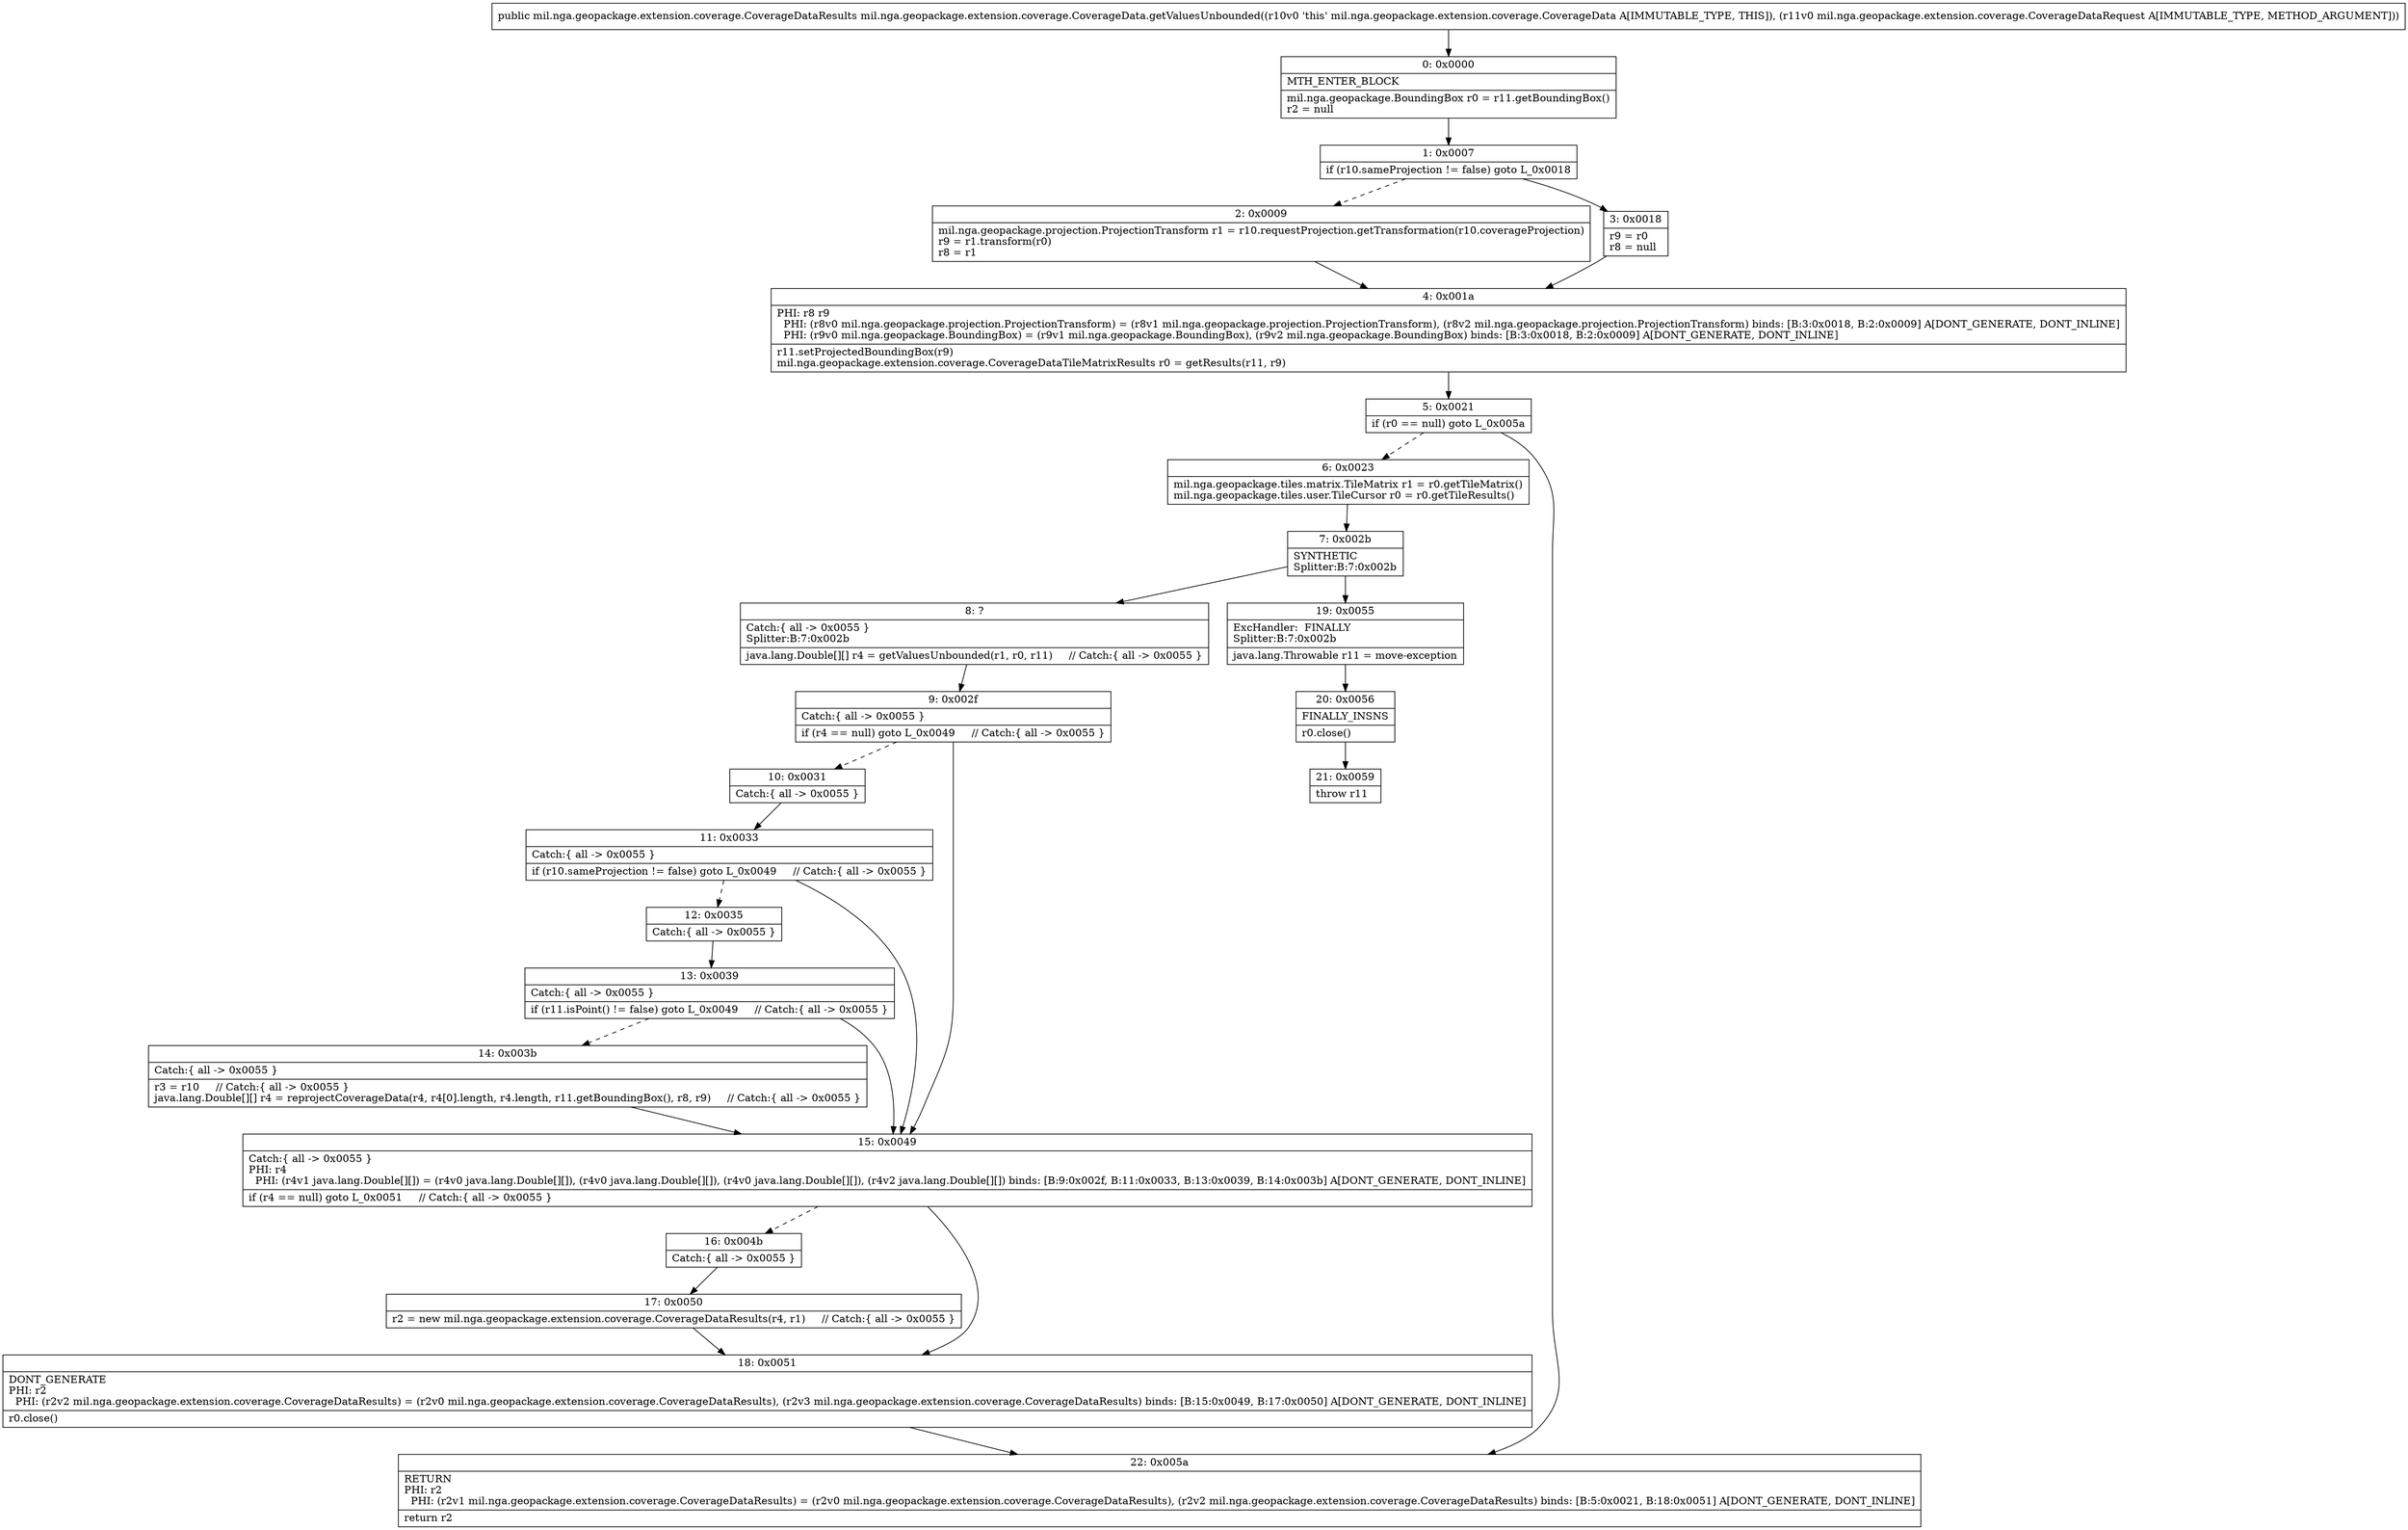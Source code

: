 digraph "CFG formil.nga.geopackage.extension.coverage.CoverageData.getValuesUnbounded(Lmil\/nga\/geopackage\/extension\/coverage\/CoverageDataRequest;)Lmil\/nga\/geopackage\/extension\/coverage\/CoverageDataResults;" {
Node_0 [shape=record,label="{0\:\ 0x0000|MTH_ENTER_BLOCK\l|mil.nga.geopackage.BoundingBox r0 = r11.getBoundingBox()\lr2 = null\l}"];
Node_1 [shape=record,label="{1\:\ 0x0007|if (r10.sameProjection != false) goto L_0x0018\l}"];
Node_2 [shape=record,label="{2\:\ 0x0009|mil.nga.geopackage.projection.ProjectionTransform r1 = r10.requestProjection.getTransformation(r10.coverageProjection)\lr9 = r1.transform(r0)\lr8 = r1\l}"];
Node_3 [shape=record,label="{3\:\ 0x0018|r9 = r0\lr8 = null\l}"];
Node_4 [shape=record,label="{4\:\ 0x001a|PHI: r8 r9 \l  PHI: (r8v0 mil.nga.geopackage.projection.ProjectionTransform) = (r8v1 mil.nga.geopackage.projection.ProjectionTransform), (r8v2 mil.nga.geopackage.projection.ProjectionTransform) binds: [B:3:0x0018, B:2:0x0009] A[DONT_GENERATE, DONT_INLINE]\l  PHI: (r9v0 mil.nga.geopackage.BoundingBox) = (r9v1 mil.nga.geopackage.BoundingBox), (r9v2 mil.nga.geopackage.BoundingBox) binds: [B:3:0x0018, B:2:0x0009] A[DONT_GENERATE, DONT_INLINE]\l|r11.setProjectedBoundingBox(r9)\lmil.nga.geopackage.extension.coverage.CoverageDataTileMatrixResults r0 = getResults(r11, r9)\l}"];
Node_5 [shape=record,label="{5\:\ 0x0021|if (r0 == null) goto L_0x005a\l}"];
Node_6 [shape=record,label="{6\:\ 0x0023|mil.nga.geopackage.tiles.matrix.TileMatrix r1 = r0.getTileMatrix()\lmil.nga.geopackage.tiles.user.TileCursor r0 = r0.getTileResults()\l}"];
Node_7 [shape=record,label="{7\:\ 0x002b|SYNTHETIC\lSplitter:B:7:0x002b\l}"];
Node_8 [shape=record,label="{8\:\ ?|Catch:\{ all \-\> 0x0055 \}\lSplitter:B:7:0x002b\l|java.lang.Double[][] r4 = getValuesUnbounded(r1, r0, r11)     \/\/ Catch:\{ all \-\> 0x0055 \}\l}"];
Node_9 [shape=record,label="{9\:\ 0x002f|Catch:\{ all \-\> 0x0055 \}\l|if (r4 == null) goto L_0x0049     \/\/ Catch:\{ all \-\> 0x0055 \}\l}"];
Node_10 [shape=record,label="{10\:\ 0x0031|Catch:\{ all \-\> 0x0055 \}\l}"];
Node_11 [shape=record,label="{11\:\ 0x0033|Catch:\{ all \-\> 0x0055 \}\l|if (r10.sameProjection != false) goto L_0x0049     \/\/ Catch:\{ all \-\> 0x0055 \}\l}"];
Node_12 [shape=record,label="{12\:\ 0x0035|Catch:\{ all \-\> 0x0055 \}\l}"];
Node_13 [shape=record,label="{13\:\ 0x0039|Catch:\{ all \-\> 0x0055 \}\l|if (r11.isPoint() != false) goto L_0x0049     \/\/ Catch:\{ all \-\> 0x0055 \}\l}"];
Node_14 [shape=record,label="{14\:\ 0x003b|Catch:\{ all \-\> 0x0055 \}\l|r3 = r10     \/\/ Catch:\{ all \-\> 0x0055 \}\ljava.lang.Double[][] r4 = reprojectCoverageData(r4, r4[0].length, r4.length, r11.getBoundingBox(), r8, r9)     \/\/ Catch:\{ all \-\> 0x0055 \}\l}"];
Node_15 [shape=record,label="{15\:\ 0x0049|Catch:\{ all \-\> 0x0055 \}\lPHI: r4 \l  PHI: (r4v1 java.lang.Double[][]) = (r4v0 java.lang.Double[][]), (r4v0 java.lang.Double[][]), (r4v0 java.lang.Double[][]), (r4v2 java.lang.Double[][]) binds: [B:9:0x002f, B:11:0x0033, B:13:0x0039, B:14:0x003b] A[DONT_GENERATE, DONT_INLINE]\l|if (r4 == null) goto L_0x0051     \/\/ Catch:\{ all \-\> 0x0055 \}\l}"];
Node_16 [shape=record,label="{16\:\ 0x004b|Catch:\{ all \-\> 0x0055 \}\l}"];
Node_17 [shape=record,label="{17\:\ 0x0050|r2 = new mil.nga.geopackage.extension.coverage.CoverageDataResults(r4, r1)     \/\/ Catch:\{ all \-\> 0x0055 \}\l}"];
Node_18 [shape=record,label="{18\:\ 0x0051|DONT_GENERATE\lPHI: r2 \l  PHI: (r2v2 mil.nga.geopackage.extension.coverage.CoverageDataResults) = (r2v0 mil.nga.geopackage.extension.coverage.CoverageDataResults), (r2v3 mil.nga.geopackage.extension.coverage.CoverageDataResults) binds: [B:15:0x0049, B:17:0x0050] A[DONT_GENERATE, DONT_INLINE]\l|r0.close()\l}"];
Node_19 [shape=record,label="{19\:\ 0x0055|ExcHandler:  FINALLY\lSplitter:B:7:0x002b\l|java.lang.Throwable r11 = move\-exception\l}"];
Node_20 [shape=record,label="{20\:\ 0x0056|FINALLY_INSNS\l|r0.close()\l}"];
Node_21 [shape=record,label="{21\:\ 0x0059|throw r11\l}"];
Node_22 [shape=record,label="{22\:\ 0x005a|RETURN\lPHI: r2 \l  PHI: (r2v1 mil.nga.geopackage.extension.coverage.CoverageDataResults) = (r2v0 mil.nga.geopackage.extension.coverage.CoverageDataResults), (r2v2 mil.nga.geopackage.extension.coverage.CoverageDataResults) binds: [B:5:0x0021, B:18:0x0051] A[DONT_GENERATE, DONT_INLINE]\l|return r2\l}"];
MethodNode[shape=record,label="{public mil.nga.geopackage.extension.coverage.CoverageDataResults mil.nga.geopackage.extension.coverage.CoverageData.getValuesUnbounded((r10v0 'this' mil.nga.geopackage.extension.coverage.CoverageData A[IMMUTABLE_TYPE, THIS]), (r11v0 mil.nga.geopackage.extension.coverage.CoverageDataRequest A[IMMUTABLE_TYPE, METHOD_ARGUMENT])) }"];
MethodNode -> Node_0;
Node_0 -> Node_1;
Node_1 -> Node_2[style=dashed];
Node_1 -> Node_3;
Node_2 -> Node_4;
Node_3 -> Node_4;
Node_4 -> Node_5;
Node_5 -> Node_6[style=dashed];
Node_5 -> Node_22;
Node_6 -> Node_7;
Node_7 -> Node_8;
Node_7 -> Node_19;
Node_8 -> Node_9;
Node_9 -> Node_10[style=dashed];
Node_9 -> Node_15;
Node_10 -> Node_11;
Node_11 -> Node_12[style=dashed];
Node_11 -> Node_15;
Node_12 -> Node_13;
Node_13 -> Node_14[style=dashed];
Node_13 -> Node_15;
Node_14 -> Node_15;
Node_15 -> Node_16[style=dashed];
Node_15 -> Node_18;
Node_16 -> Node_17;
Node_17 -> Node_18;
Node_18 -> Node_22;
Node_19 -> Node_20;
Node_20 -> Node_21;
}

